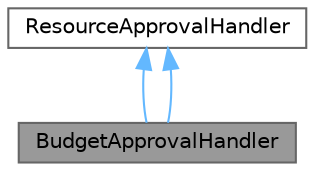 digraph "BudgetApprovalHandler"
{
 // LATEX_PDF_SIZE
  bgcolor="transparent";
  edge [fontname=Helvetica,fontsize=10,labelfontname=Helvetica,labelfontsize=10];
  node [fontname=Helvetica,fontsize=10,shape=box,height=0.2,width=0.4];
  Node1 [id="Node000001",label="BudgetApprovalHandler",height=0.2,width=0.4,color="gray40", fillcolor="grey60", style="filled", fontcolor="black",tooltip="Handles budget approval requests."];
  Node2 -> Node1 [id="edge3_Node000001_Node000002",dir="back",color="steelblue1",style="solid",tooltip=" "];
  Node2 [id="Node000002",label="ResourceApprovalHandler",height=0.2,width=0.4,color="gray40", fillcolor="white", style="filled",URL="$classResourceApprovalHandler.html",tooltip="Base class for handling resource approval requests."];
  Node2 -> Node1 [id="edge4_Node000001_Node000002",dir="back",color="steelblue1",style="solid",tooltip=" "];
}
